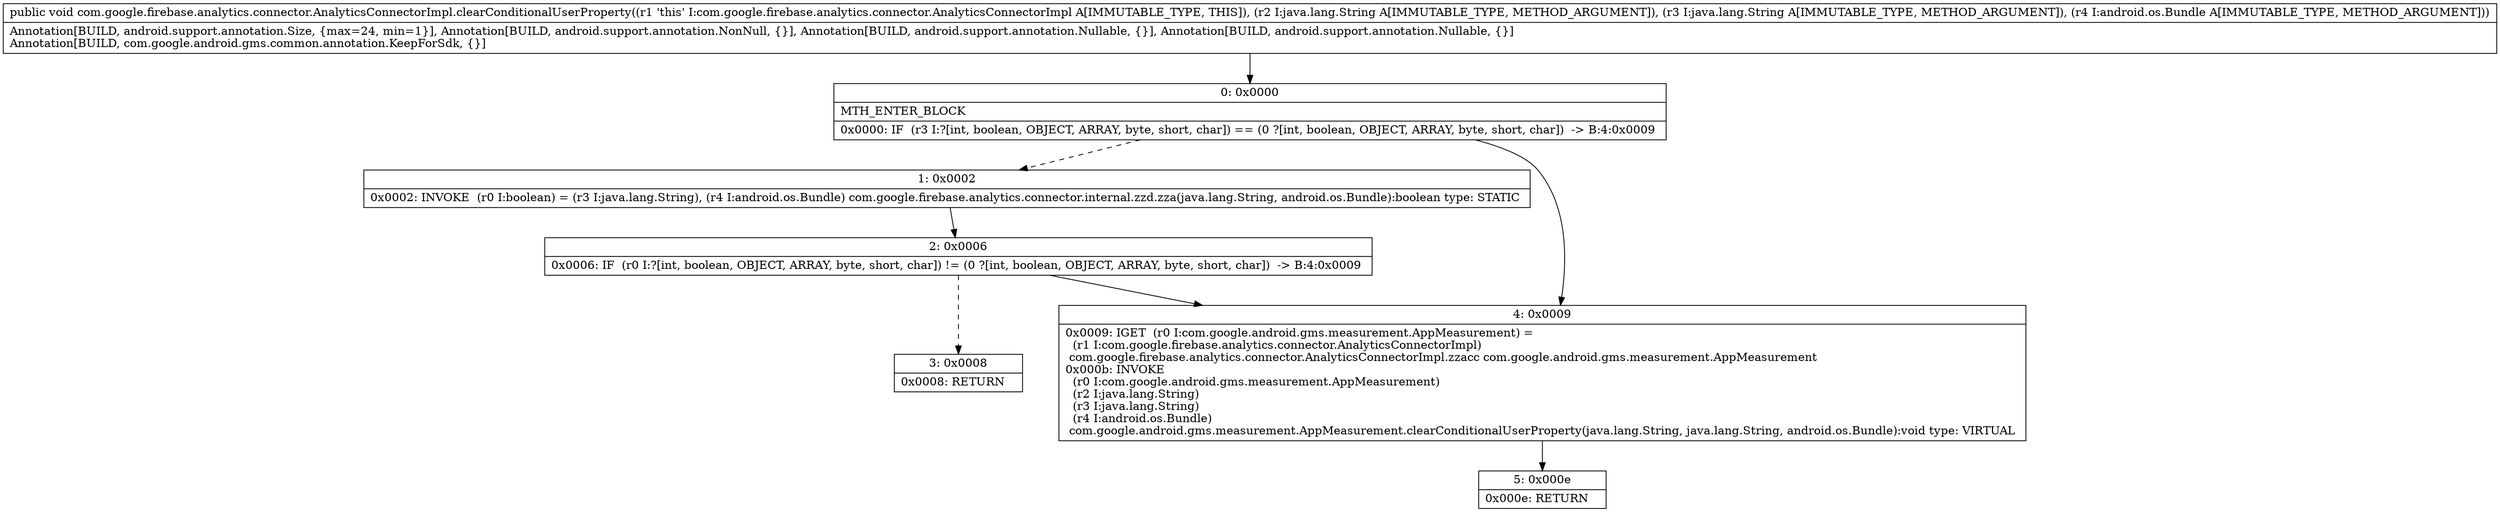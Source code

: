 digraph "CFG forcom.google.firebase.analytics.connector.AnalyticsConnectorImpl.clearConditionalUserProperty(Ljava\/lang\/String;Ljava\/lang\/String;Landroid\/os\/Bundle;)V" {
Node_0 [shape=record,label="{0\:\ 0x0000|MTH_ENTER_BLOCK\l|0x0000: IF  (r3 I:?[int, boolean, OBJECT, ARRAY, byte, short, char]) == (0 ?[int, boolean, OBJECT, ARRAY, byte, short, char])  \-\> B:4:0x0009 \l}"];
Node_1 [shape=record,label="{1\:\ 0x0002|0x0002: INVOKE  (r0 I:boolean) = (r3 I:java.lang.String), (r4 I:android.os.Bundle) com.google.firebase.analytics.connector.internal.zzd.zza(java.lang.String, android.os.Bundle):boolean type: STATIC \l}"];
Node_2 [shape=record,label="{2\:\ 0x0006|0x0006: IF  (r0 I:?[int, boolean, OBJECT, ARRAY, byte, short, char]) != (0 ?[int, boolean, OBJECT, ARRAY, byte, short, char])  \-\> B:4:0x0009 \l}"];
Node_3 [shape=record,label="{3\:\ 0x0008|0x0008: RETURN   \l}"];
Node_4 [shape=record,label="{4\:\ 0x0009|0x0009: IGET  (r0 I:com.google.android.gms.measurement.AppMeasurement) = \l  (r1 I:com.google.firebase.analytics.connector.AnalyticsConnectorImpl)\l com.google.firebase.analytics.connector.AnalyticsConnectorImpl.zzacc com.google.android.gms.measurement.AppMeasurement \l0x000b: INVOKE  \l  (r0 I:com.google.android.gms.measurement.AppMeasurement)\l  (r2 I:java.lang.String)\l  (r3 I:java.lang.String)\l  (r4 I:android.os.Bundle)\l com.google.android.gms.measurement.AppMeasurement.clearConditionalUserProperty(java.lang.String, java.lang.String, android.os.Bundle):void type: VIRTUAL \l}"];
Node_5 [shape=record,label="{5\:\ 0x000e|0x000e: RETURN   \l}"];
MethodNode[shape=record,label="{public void com.google.firebase.analytics.connector.AnalyticsConnectorImpl.clearConditionalUserProperty((r1 'this' I:com.google.firebase.analytics.connector.AnalyticsConnectorImpl A[IMMUTABLE_TYPE, THIS]), (r2 I:java.lang.String A[IMMUTABLE_TYPE, METHOD_ARGUMENT]), (r3 I:java.lang.String A[IMMUTABLE_TYPE, METHOD_ARGUMENT]), (r4 I:android.os.Bundle A[IMMUTABLE_TYPE, METHOD_ARGUMENT]))  | Annotation[BUILD, android.support.annotation.Size, \{max=24, min=1\}], Annotation[BUILD, android.support.annotation.NonNull, \{\}], Annotation[BUILD, android.support.annotation.Nullable, \{\}], Annotation[BUILD, android.support.annotation.Nullable, \{\}]\lAnnotation[BUILD, com.google.android.gms.common.annotation.KeepForSdk, \{\}]\l}"];
MethodNode -> Node_0;
Node_0 -> Node_1[style=dashed];
Node_0 -> Node_4;
Node_1 -> Node_2;
Node_2 -> Node_3[style=dashed];
Node_2 -> Node_4;
Node_4 -> Node_5;
}

